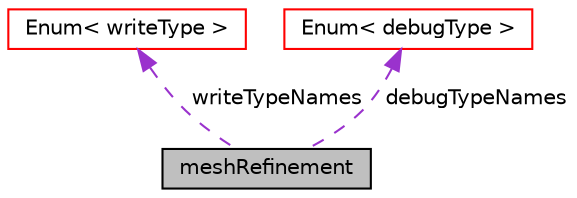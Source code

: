 digraph "meshRefinement"
{
  bgcolor="transparent";
  edge [fontname="Helvetica",fontsize="10",labelfontname="Helvetica",labelfontsize="10"];
  node [fontname="Helvetica",fontsize="10",shape=record];
  Node1 [label="meshRefinement",height=0.2,width=0.4,color="black", fillcolor="grey75", style="filled" fontcolor="black"];
  Node2 -> Node1 [dir="back",color="darkorchid3",fontsize="10",style="dashed",label=" writeTypeNames" ,fontname="Helvetica"];
  Node2 [label="Enum\< writeType \>",height=0.2,width=0.4,color="red",URL="$classFoam_1_1Enum.html"];
  Node3 -> Node1 [dir="back",color="darkorchid3",fontsize="10",style="dashed",label=" debugTypeNames" ,fontname="Helvetica"];
  Node3 [label="Enum\< debugType \>",height=0.2,width=0.4,color="red",URL="$classFoam_1_1Enum.html"];
}
